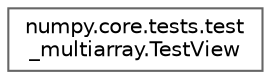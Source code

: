 digraph "Graphical Class Hierarchy"
{
 // LATEX_PDF_SIZE
  bgcolor="transparent";
  edge [fontname=Helvetica,fontsize=10,labelfontname=Helvetica,labelfontsize=10];
  node [fontname=Helvetica,fontsize=10,shape=box,height=0.2,width=0.4];
  rankdir="LR";
  Node0 [id="Node000000",label="numpy.core.tests.test\l_multiarray.TestView",height=0.2,width=0.4,color="grey40", fillcolor="white", style="filled",URL="$df/d85/classnumpy_1_1core_1_1tests_1_1test__multiarray_1_1TestView.html",tooltip=" "];
}

